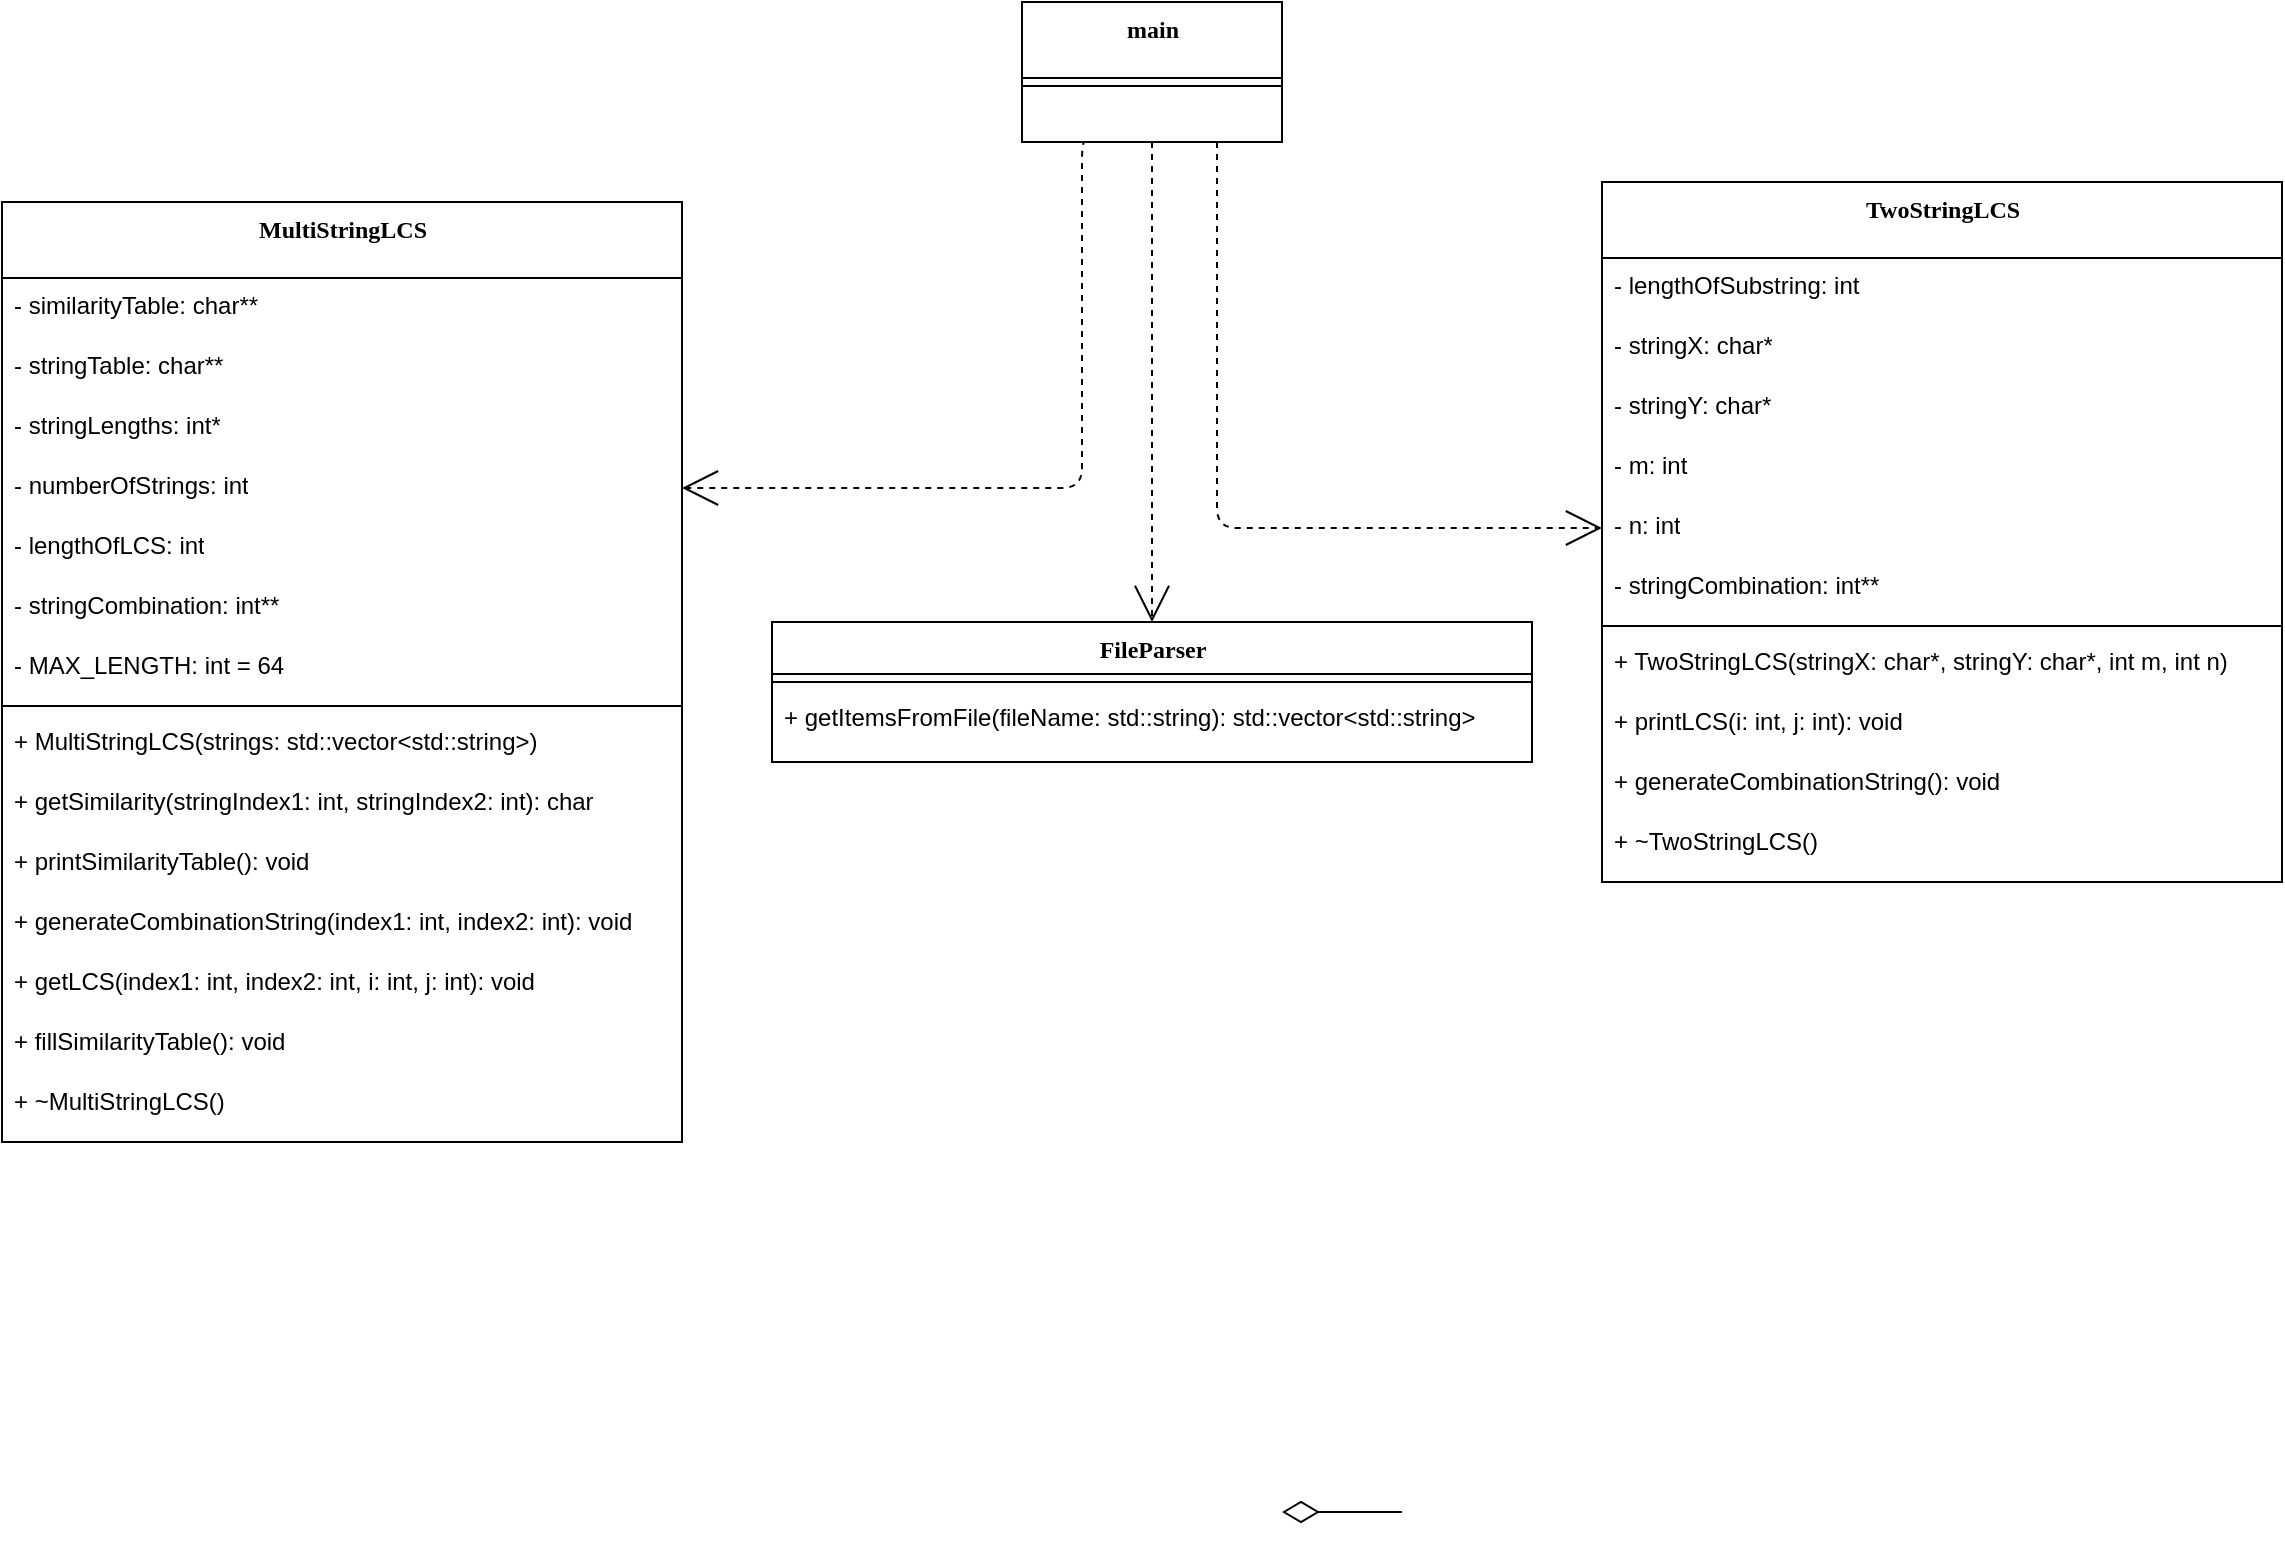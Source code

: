 <mxfile version="20.3.0" type="device"><diagram name="Page-1" id="9f46799a-70d6-7492-0946-bef42562c5a5"><mxGraphModel dx="1422" dy="1755" grid="1" gridSize="10" guides="1" tooltips="1" connect="1" arrows="1" fold="1" page="1" pageScale="1" pageWidth="1100" pageHeight="850" background="none" math="0" shadow="0"><root><mxCell id="0"/><mxCell id="1" parent="0"/><mxCell id="78961159f06e98e8-123" style="edgeStyle=orthogonalEdgeStyle;html=1;labelBackgroundColor=none;startFill=0;startSize=8;endArrow=open;endFill=0;endSize=16;fontFamily=Verdana;fontSize=12;dashed=1;exitX=0.25;exitY=1;exitDx=0;exitDy=0;entryX=1;entryY=0.5;entryDx=0;entryDy=0;" parent="1" source="wpz7ZPL1A_KNUwygFJ1F-1" edge="1" target="p_-k_eakYsacc_wcu3c_-1"><mxGeometry relative="1" as="geometry"><Array as="points"><mxPoint x="610" y="-20"/><mxPoint x="610" y="153"/></Array><mxPoint x="430" y="520" as="targetPoint"/></mxGeometry></mxCell><mxCell id="78961159f06e98e8-17" value="MultiStringLCS" style="swimlane;html=1;fontStyle=1;align=center;verticalAlign=top;childLayout=stackLayout;horizontal=1;startSize=38;horizontalStack=0;resizeParent=1;resizeLast=0;collapsible=1;marginBottom=0;swimlaneFillColor=#ffffff;rounded=0;shadow=0;comic=0;labelBackgroundColor=none;strokeWidth=1;fillColor=none;fontFamily=Verdana;fontSize=12;autosize=1;fixedWidth=0;resizeWidth=1;resizeHeight=1;" parent="1" vertex="1"><mxGeometry x="70" y="10" width="340" height="470" as="geometry"/></mxCell><mxCell id="78961159f06e98e8-21" value="- similarityTable: char**" style="text;html=1;strokeColor=none;fillColor=none;align=left;verticalAlign=top;spacingLeft=4;spacingRight=4;whiteSpace=wrap;overflow=hidden;rotatable=0;points=[[0,0.5],[1,0.5]];portConstraint=eastwest;autosize=1;fixedWidth=0;resizeWidth=1;resizeHeight=1;" parent="78961159f06e98e8-17" vertex="1"><mxGeometry y="38" width="340" height="30" as="geometry"/></mxCell><mxCell id="78961159f06e98e8-23" value="- stringTable: char**" style="text;html=1;strokeColor=none;fillColor=none;align=left;verticalAlign=top;spacingLeft=4;spacingRight=4;whiteSpace=wrap;overflow=hidden;rotatable=0;points=[[0,0.5],[1,0.5]];portConstraint=eastwest;autosize=1;fixedWidth=0;resizeWidth=1;resizeHeight=1;" parent="78961159f06e98e8-17" vertex="1"><mxGeometry y="68" width="340" height="30" as="geometry"/></mxCell><mxCell id="78961159f06e98e8-25" value="- stringLengths: int*" style="text;html=1;strokeColor=none;fillColor=none;align=left;verticalAlign=top;spacingLeft=4;spacingRight=4;whiteSpace=wrap;overflow=hidden;rotatable=0;points=[[0,0.5],[1,0.5]];portConstraint=eastwest;autosize=1;fixedWidth=0;resizeWidth=1;resizeHeight=1;" parent="78961159f06e98e8-17" vertex="1"><mxGeometry y="98" width="340" height="30" as="geometry"/></mxCell><mxCell id="p_-k_eakYsacc_wcu3c_-1" value="- numberOfStrings: int&lt;span style=&quot;color: rgba(0, 0, 0, 0); font-family: monospace; font-size: 0px;&quot;&gt;%3CmxGraphModel%3E%3Croot%3E%3CmxCell%20id%3D%220%22%2F%3E%3CmxCell%20id%3D%221%22%20parent%3D%220%22%2F%3E%3CmxCell%20id%3D%222%22%20value%3D%22-%20stringLengths%3A%20int*%22%20style%3D%22text%3Bhtml%3D1%3BstrokeColor%3Dnone%3BfillColor%3Dnone%3Balign%3Dleft%3BverticalAlign%3Dtop%3BspacingLeft%3D4%3BspacingRight%3D4%3BwhiteSpace%3Dwrap%3Boverflow%3Dhidden%3Brotatable%3D0%3Bpoints%3D%5B%5B0%2C0.5%5D%2C%5B1%2C0.5%5D%5D%3BportConstraint%3Deastwest%3Bautosize%3D1%3BfixedWidth%3D0%3BresizeWidth%3D1%3BresizeHeight%3D1%3B%22%20vertex%3D%221%22%20parent%3D%221%22%3E%3CmxGeometry%20x%3D%2260%22%20y%3D%22148%22%20width%3D%22290%22%20height%3D%2230%22%20as%3D%22geometry%22%2F%3E%3C%2FmxCell%3E%3C%2Froot%3E%3C%2FmxGraphModel%3E&lt;/span&gt;" style="text;html=1;strokeColor=none;fillColor=none;align=left;verticalAlign=top;spacingLeft=4;spacingRight=4;whiteSpace=wrap;overflow=hidden;rotatable=0;points=[[0,0.5],[1,0.5]];portConstraint=eastwest;autosize=1;fixedWidth=0;resizeWidth=1;resizeHeight=1;" parent="78961159f06e98e8-17" vertex="1"><mxGeometry y="128" width="340" height="30" as="geometry"/></mxCell><mxCell id="p_-k_eakYsacc_wcu3c_-2" value="- lengthOfLCS: int" style="text;html=1;strokeColor=none;fillColor=none;align=left;verticalAlign=top;spacingLeft=4;spacingRight=4;whiteSpace=wrap;overflow=hidden;rotatable=0;points=[[0,0.5],[1,0.5]];portConstraint=eastwest;autosize=1;fixedWidth=0;resizeWidth=1;resizeHeight=1;" parent="78961159f06e98e8-17" vertex="1"><mxGeometry y="158" width="340" height="30" as="geometry"/></mxCell><mxCell id="p_-k_eakYsacc_wcu3c_-3" value="- stringCombination: int**" style="text;html=1;strokeColor=none;fillColor=none;align=left;verticalAlign=top;spacingLeft=4;spacingRight=4;whiteSpace=wrap;overflow=hidden;rotatable=0;points=[[0,0.5],[1,0.5]];portConstraint=eastwest;autosize=1;fixedWidth=0;resizeWidth=1;resizeHeight=1;" parent="78961159f06e98e8-17" vertex="1"><mxGeometry y="188" width="340" height="30" as="geometry"/></mxCell><mxCell id="78961159f06e98e8-26" value="-&amp;nbsp;MAX_LENGTH: int = 64" style="text;html=1;strokeColor=none;fillColor=none;align=left;verticalAlign=top;spacingLeft=4;spacingRight=4;whiteSpace=wrap;overflow=hidden;rotatable=0;points=[[0,0.5],[1,0.5]];portConstraint=eastwest;autosize=1;fixedWidth=0;resizeWidth=1;resizeHeight=1;" parent="78961159f06e98e8-17" vertex="1"><mxGeometry y="218" width="340" height="30" as="geometry"/></mxCell><mxCell id="78961159f06e98e8-19" value="" style="line;html=1;strokeWidth=1;fillColor=none;align=left;verticalAlign=middle;spacingTop=-1;spacingLeft=3;spacingRight=3;rotatable=0;labelPosition=right;points=[];portConstraint=eastwest;autosize=1;fixedWidth=0;resizeWidth=1;resizeHeight=1;" parent="78961159f06e98e8-17" vertex="1"><mxGeometry y="248" width="340" height="8" as="geometry"/></mxCell><mxCell id="78961159f06e98e8-20" value="+ MultiStringLCS(strings: std::vector&amp;lt;std::string&amp;gt;)" style="text;html=1;strokeColor=none;fillColor=none;align=left;verticalAlign=top;spacingLeft=4;spacingRight=4;whiteSpace=wrap;overflow=hidden;rotatable=0;points=[[0,0.5],[1,0.5]];portConstraint=eastwest;autosize=1;fixedWidth=0;resizeWidth=1;resizeHeight=1;" parent="78961159f06e98e8-17" vertex="1"><mxGeometry y="256" width="340" height="30" as="geometry"/></mxCell><mxCell id="78961159f06e98e8-27" value="+ getSimilarity(stringIndex1: int, stringIndex2: int): char" style="text;html=1;strokeColor=none;fillColor=none;align=left;verticalAlign=top;spacingLeft=4;spacingRight=4;whiteSpace=wrap;overflow=hidden;rotatable=0;points=[[0,0.5],[1,0.5]];portConstraint=eastwest;autosize=1;fixedWidth=0;resizeWidth=1;resizeHeight=1;" parent="78961159f06e98e8-17" vertex="1"><mxGeometry y="286" width="340" height="30" as="geometry"/></mxCell><mxCell id="0jiYkEny3HU00yXSxKQE-5" value="+ printSimilarityTable(): void" style="text;html=1;strokeColor=none;fillColor=none;align=left;verticalAlign=top;spacingLeft=4;spacingRight=4;whiteSpace=wrap;overflow=hidden;rotatable=0;points=[[0,0.5],[1,0.5]];portConstraint=eastwest;autosize=1;fixedWidth=0;resizeWidth=1;resizeHeight=1;" parent="78961159f06e98e8-17" vertex="1"><mxGeometry y="316" width="340" height="30" as="geometry"/></mxCell><mxCell id="0jiYkEny3HU00yXSxKQE-6" value="+ generateCombinationString(index1: int, index2: int): void" style="text;html=1;strokeColor=none;fillColor=none;align=left;verticalAlign=top;spacingLeft=4;spacingRight=4;whiteSpace=wrap;overflow=hidden;rotatable=0;points=[[0,0.5],[1,0.5]];portConstraint=eastwest;autosize=1;fixedWidth=0;resizeWidth=1;resizeHeight=1;" parent="78961159f06e98e8-17" vertex="1"><mxGeometry y="346" width="340" height="30" as="geometry"/></mxCell><mxCell id="0jiYkEny3HU00yXSxKQE-7" value="+ getLCS(index1: int, index2: int, i: int, j: int): void" style="text;html=1;strokeColor=none;fillColor=none;align=left;verticalAlign=top;spacingLeft=4;spacingRight=4;whiteSpace=wrap;overflow=hidden;rotatable=0;points=[[0,0.5],[1,0.5]];portConstraint=eastwest;autosize=1;fixedWidth=0;resizeWidth=1;resizeHeight=1;" parent="78961159f06e98e8-17" vertex="1"><mxGeometry y="376" width="340" height="30" as="geometry"/></mxCell><mxCell id="0jiYkEny3HU00yXSxKQE-8" value="+ fillSimilarityTable(): void" style="text;html=1;strokeColor=none;fillColor=none;align=left;verticalAlign=top;spacingLeft=4;spacingRight=4;whiteSpace=wrap;overflow=hidden;rotatable=0;points=[[0,0.5],[1,0.5]];portConstraint=eastwest;autosize=1;fixedWidth=0;resizeWidth=1;resizeHeight=1;" parent="78961159f06e98e8-17" vertex="1"><mxGeometry y="406" width="340" height="30" as="geometry"/></mxCell><mxCell id="0jiYkEny3HU00yXSxKQE-9" value="+ ~MultiStringLCS()" style="text;html=1;strokeColor=none;fillColor=none;align=left;verticalAlign=top;spacingLeft=4;spacingRight=4;whiteSpace=wrap;overflow=hidden;rotatable=0;points=[[0,0.5],[1,0.5]];portConstraint=eastwest;autosize=1;fixedWidth=0;resizeWidth=1;resizeHeight=1;" parent="78961159f06e98e8-17" vertex="1"><mxGeometry y="436" width="340" height="30" as="geometry"/></mxCell><mxCell id="78961159f06e98e8-122" style="edgeStyle=elbowEdgeStyle;html=1;labelBackgroundColor=none;startFill=0;startSize=8;endArrow=open;endFill=0;endSize=16;fontFamily=Verdana;fontSize=12;elbow=vertical;dashed=1;exitX=0.75;exitY=1;exitDx=0;exitDy=0;entryX=0;entryY=0.5;entryDx=0;entryDy=0;" parent="1" edge="1" target="p_-k_eakYsacc_wcu3c_-23" source="wpz7ZPL1A_KNUwygFJ1F-1"><mxGeometry relative="1" as="geometry"><mxPoint x="850" y="270" as="sourcePoint"/><mxPoint x="740" y="182" as="targetPoint"/><Array as="points"><mxPoint x="780" y="173"/></Array></mxGeometry></mxCell><mxCell id="78961159f06e98e8-129" style="edgeStyle=elbowEdgeStyle;html=1;labelBackgroundColor=none;startFill=0;startSize=8;endArrow=open;endFill=0;endSize=16;fontFamily=Verdana;fontSize=12;elbow=vertical;dashed=1;exitX=0.5;exitY=1;exitDx=0;exitDy=0;entryX=0.5;entryY=0;entryDx=0;entryDy=0;" parent="1" edge="1" target="0jiYkEny3HU00yXSxKQE-1" source="wpz7ZPL1A_KNUwygFJ1F-1"><mxGeometry relative="1" as="geometry"><mxPoint x="270" y="722" as="targetPoint"/><mxPoint x="410" y="722" as="sourcePoint"/></mxGeometry></mxCell><mxCell id="78961159f06e98e8-130" style="edgeStyle=elbowEdgeStyle;html=1;labelBackgroundColor=none;startFill=0;startSize=8;endArrow=diamondThin;endFill=0;endSize=16;fontFamily=Verdana;fontSize=12;elbow=vertical;" parent="1" edge="1"><mxGeometry relative="1" as="geometry"><mxPoint x="770" y="665" as="sourcePoint"/><mxPoint x="710" y="665" as="targetPoint"/></mxGeometry></mxCell><mxCell id="0jiYkEny3HU00yXSxKQE-1" value="FileParser" style="swimlane;html=1;fontStyle=1;align=center;verticalAlign=top;childLayout=stackLayout;horizontal=1;startSize=26;horizontalStack=0;resizeParent=1;resizeLast=0;collapsible=1;marginBottom=0;swimlaneFillColor=#ffffff;rounded=0;shadow=0;comic=0;labelBackgroundColor=none;strokeWidth=1;fillColor=none;fontFamily=Verdana;fontSize=12;autosize=1;resizeWidth=1;resizeHeight=1;" parent="1" vertex="1"><mxGeometry x="455" y="220" width="380" height="70" as="geometry"/></mxCell><mxCell id="0jiYkEny3HU00yXSxKQE-2" value="" style="line;html=1;strokeWidth=1;fillColor=none;align=left;verticalAlign=middle;spacingTop=-1;spacingLeft=3;spacingRight=3;rotatable=0;labelPosition=right;points=[];portConstraint=eastwest;autosize=1;resizeWidth=1;resizeHeight=1;" parent="0jiYkEny3HU00yXSxKQE-1" vertex="1"><mxGeometry y="26" width="380" height="8" as="geometry"/></mxCell><mxCell id="0jiYkEny3HU00yXSxKQE-3" value="+ getItemsFromFile(fileName: std::string): std::vector&amp;lt;std::string&amp;gt;" style="text;html=1;strokeColor=none;fillColor=none;align=left;verticalAlign=top;spacingLeft=4;spacingRight=4;whiteSpace=wrap;overflow=hidden;rotatable=0;points=[[0,0.5],[1,0.5]];portConstraint=eastwest;autosize=1;resizeWidth=1;resizeHeight=1;" parent="0jiYkEny3HU00yXSxKQE-1" vertex="1"><mxGeometry y="34" width="380" height="30" as="geometry"/></mxCell><mxCell id="p_-k_eakYsacc_wcu3c_-4" value="TwoStringLCS" style="swimlane;html=1;fontStyle=1;align=center;verticalAlign=top;childLayout=stackLayout;horizontal=1;startSize=38;horizontalStack=0;resizeParent=1;resizeLast=0;collapsible=1;marginBottom=0;swimlaneFillColor=#ffffff;rounded=0;shadow=0;comic=0;labelBackgroundColor=none;strokeWidth=1;fillColor=none;fontFamily=Verdana;fontSize=12;autosize=1;fixedWidth=0;resizeWidth=1;resizeHeight=1;" parent="1" vertex="1"><mxGeometry x="870" width="340" height="350" as="geometry"/></mxCell><mxCell id="p_-k_eakYsacc_wcu3c_-9" value="- lengthOfSubstring: int" style="text;html=1;strokeColor=none;fillColor=none;align=left;verticalAlign=top;spacingLeft=4;spacingRight=4;whiteSpace=wrap;overflow=hidden;rotatable=0;points=[[0,0.5],[1,0.5]];portConstraint=eastwest;autosize=1;fixedWidth=0;resizeWidth=1;resizeHeight=1;" parent="p_-k_eakYsacc_wcu3c_-4" vertex="1"><mxGeometry y="38" width="340" height="30" as="geometry"/></mxCell><mxCell id="p_-k_eakYsacc_wcu3c_-20" value="- stringX: char*" style="text;html=1;strokeColor=none;fillColor=none;align=left;verticalAlign=top;spacingLeft=4;spacingRight=4;whiteSpace=wrap;overflow=hidden;rotatable=0;points=[[0,0.5],[1,0.5]];portConstraint=eastwest;autosize=1;fixedWidth=0;resizeWidth=1;resizeHeight=1;" parent="p_-k_eakYsacc_wcu3c_-4" vertex="1"><mxGeometry y="68" width="340" height="30" as="geometry"/></mxCell><mxCell id="p_-k_eakYsacc_wcu3c_-21" value="- stringY: char*" style="text;html=1;strokeColor=none;fillColor=none;align=left;verticalAlign=top;spacingLeft=4;spacingRight=4;whiteSpace=wrap;overflow=hidden;rotatable=0;points=[[0,0.5],[1,0.5]];portConstraint=eastwest;autosize=1;fixedWidth=0;resizeWidth=1;resizeHeight=1;" parent="p_-k_eakYsacc_wcu3c_-4" vertex="1"><mxGeometry y="98" width="340" height="30" as="geometry"/></mxCell><mxCell id="p_-k_eakYsacc_wcu3c_-22" value="- m: int" style="text;html=1;strokeColor=none;fillColor=none;align=left;verticalAlign=top;spacingLeft=4;spacingRight=4;whiteSpace=wrap;overflow=hidden;rotatable=0;points=[[0,0.5],[1,0.5]];portConstraint=eastwest;autosize=1;fixedWidth=0;resizeWidth=1;resizeHeight=1;" parent="p_-k_eakYsacc_wcu3c_-4" vertex="1"><mxGeometry y="128" width="340" height="30" as="geometry"/></mxCell><mxCell id="p_-k_eakYsacc_wcu3c_-23" value="- n: int" style="text;html=1;strokeColor=none;fillColor=none;align=left;verticalAlign=top;spacingLeft=4;spacingRight=4;whiteSpace=wrap;overflow=hidden;rotatable=0;points=[[0,0.5],[1,0.5]];portConstraint=eastwest;autosize=1;fixedWidth=0;resizeWidth=1;resizeHeight=1;" parent="p_-k_eakYsacc_wcu3c_-4" vertex="1"><mxGeometry y="158" width="340" height="30" as="geometry"/></mxCell><mxCell id="p_-k_eakYsacc_wcu3c_-10" value="- stringCombination: int**" style="text;html=1;strokeColor=none;fillColor=none;align=left;verticalAlign=top;spacingLeft=4;spacingRight=4;whiteSpace=wrap;overflow=hidden;rotatable=0;points=[[0,0.5],[1,0.5]];portConstraint=eastwest;autosize=1;fixedWidth=0;resizeWidth=1;resizeHeight=1;" parent="p_-k_eakYsacc_wcu3c_-4" vertex="1"><mxGeometry y="188" width="340" height="30" as="geometry"/></mxCell><mxCell id="p_-k_eakYsacc_wcu3c_-12" value="" style="line;html=1;strokeWidth=1;fillColor=none;align=left;verticalAlign=middle;spacingTop=-1;spacingLeft=3;spacingRight=3;rotatable=0;labelPosition=right;points=[];portConstraint=eastwest;autosize=1;fixedWidth=0;resizeWidth=1;resizeHeight=1;" parent="p_-k_eakYsacc_wcu3c_-4" vertex="1"><mxGeometry y="218" width="340" height="8" as="geometry"/></mxCell><mxCell id="p_-k_eakYsacc_wcu3c_-13" value="+ TwoStringLCS(stringX: char*, stringY: char*, int m, int n)" style="text;html=1;strokeColor=none;fillColor=none;align=left;verticalAlign=top;spacingLeft=4;spacingRight=4;whiteSpace=wrap;overflow=hidden;rotatable=0;points=[[0,0.5],[1,0.5]];portConstraint=eastwest;autosize=1;fixedWidth=0;resizeWidth=1;resizeHeight=1;" parent="p_-k_eakYsacc_wcu3c_-4" vertex="1"><mxGeometry y="226" width="340" height="30" as="geometry"/></mxCell><mxCell id="p_-k_eakYsacc_wcu3c_-14" value="+ printLCS(i: int, j: int): void" style="text;html=1;strokeColor=none;fillColor=none;align=left;verticalAlign=top;spacingLeft=4;spacingRight=4;whiteSpace=wrap;overflow=hidden;rotatable=0;points=[[0,0.5],[1,0.5]];portConstraint=eastwest;autosize=1;fixedWidth=0;resizeWidth=1;resizeHeight=1;" parent="p_-k_eakYsacc_wcu3c_-4" vertex="1"><mxGeometry y="256" width="340" height="30" as="geometry"/></mxCell><mxCell id="p_-k_eakYsacc_wcu3c_-16" value="+ generateCombinationString(): void" style="text;html=1;strokeColor=none;fillColor=none;align=left;verticalAlign=top;spacingLeft=4;spacingRight=4;whiteSpace=wrap;overflow=hidden;rotatable=0;points=[[0,0.5],[1,0.5]];portConstraint=eastwest;autosize=1;fixedWidth=0;resizeWidth=1;resizeHeight=1;" parent="p_-k_eakYsacc_wcu3c_-4" vertex="1"><mxGeometry y="286" width="340" height="30" as="geometry"/></mxCell><mxCell id="p_-k_eakYsacc_wcu3c_-19" value="+ ~TwoStringLCS()" style="text;html=1;strokeColor=none;fillColor=none;align=left;verticalAlign=top;spacingLeft=4;spacingRight=4;whiteSpace=wrap;overflow=hidden;rotatable=0;points=[[0,0.5],[1,0.5]];portConstraint=eastwest;autosize=1;fixedWidth=0;resizeWidth=1;resizeHeight=1;" parent="p_-k_eakYsacc_wcu3c_-4" vertex="1"><mxGeometry y="316" width="340" height="30" as="geometry"/></mxCell><mxCell id="wpz7ZPL1A_KNUwygFJ1F-1" value="main" style="swimlane;html=1;fontStyle=1;align=center;verticalAlign=top;childLayout=stackLayout;horizontal=1;startSize=38;horizontalStack=0;resizeParent=1;resizeLast=0;collapsible=1;marginBottom=0;swimlaneFillColor=#ffffff;rounded=0;shadow=0;comic=0;labelBackgroundColor=none;strokeWidth=1;fillColor=none;fontFamily=Verdana;fontSize=12;autosize=1;resizeWidth=1;resizeHeight=1;" vertex="1" parent="1"><mxGeometry x="580" y="-90" width="130" height="70" as="geometry"/></mxCell><mxCell id="wpz7ZPL1A_KNUwygFJ1F-2" value="" style="line;html=1;strokeWidth=1;fillColor=none;align=left;verticalAlign=middle;spacingTop=-1;spacingLeft=3;spacingRight=3;rotatable=0;labelPosition=right;points=[];portConstraint=eastwest;autosize=1;resizeWidth=1;resizeHeight=1;" vertex="1" parent="wpz7ZPL1A_KNUwygFJ1F-1"><mxGeometry y="38" width="130" height="8" as="geometry"/></mxCell></root></mxGraphModel></diagram></mxfile>